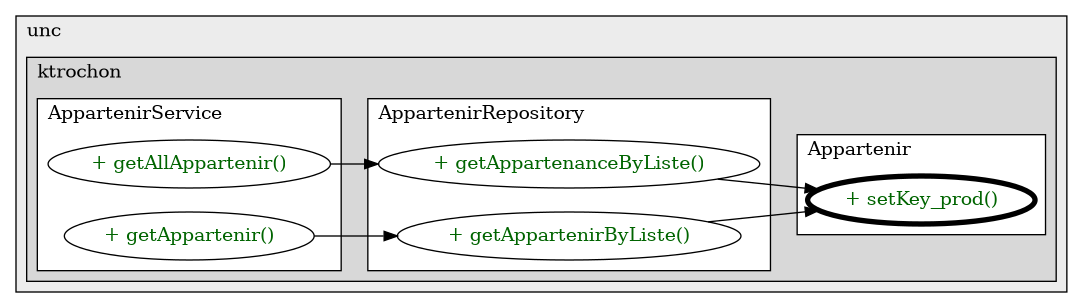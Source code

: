 @startuml

/' diagram meta data start
config=CallConfiguration;
{
  "rootMethod": "nc.unc.ktrochon.pocketlist.entity.Appartenir#setKey_prod(int)",
  "projectClassification": {
    "searchMode": "OpenProject", // OpenProject, AllProjects
    "includedProjects": "",
    "pathEndKeywords": "*.impl",
    "isClientPath": "",
    "isClientName": "",
    "isTestPath": "",
    "isTestName": "",
    "isMappingPath": "",
    "isMappingName": "",
    "isDataAccessPath": "",
    "isDataAccessName": "",
    "isDataStructurePath": "",
    "isDataStructureName": "",
    "isInterfaceStructuresPath": "",
    "isInterfaceStructuresName": "",
    "isEntryPointPath": "",
    "isEntryPointName": "",
    "treatFinalFieldsAsMandatory": false
  },
  "graphRestriction": {
    "classPackageExcludeFilter": "",
    "classPackageIncludeFilter": "",
    "classNameExcludeFilter": "",
    "classNameIncludeFilter": "",
    "methodNameExcludeFilter": "",
    "methodNameIncludeFilter": "",
    "removeByInheritance": "", // inheritance/annotation based filtering is done in a second step
    "removeByAnnotation": "",
    "removeByClassPackage": "", // cleanup the graph after inheritance/annotation based filtering is done
    "removeByClassName": "",
    "cutMappings": false,
    "cutEnum": true,
    "cutTests": true,
    "cutClient": true,
    "cutDataAccess": true,
    "cutInterfaceStructures": true,
    "cutDataStructures": true,
    "cutGetterAndSetter": true,
    "cutConstructors": true
  },
  "graphTraversal": {
    "forwardDepth": 3,
    "backwardDepth": 3,
    "classPackageExcludeFilter": "",
    "classPackageIncludeFilter": "",
    "classNameExcludeFilter": "",
    "classNameIncludeFilter": "",
    "methodNameExcludeFilter": "",
    "methodNameIncludeFilter": "",
    "hideMappings": false,
    "hideDataStructures": false,
    "hidePrivateMethods": true,
    "hideInterfaceCalls": true, // indirection: implementation -> interface (is hidden) -> implementation
    "onlyShowApplicationEntryPoints": false, // root node is included
    "useMethodCallsForStructureDiagram": "ForwardOnly" // ForwardOnly, BothDirections, No
  },
  "details": {
    "aggregation": "GroupByClass", // ByClass, GroupByClass, None
    "showMethodParametersTypes": false,
    "showMethodParametersNames": false,
    "showMethodReturnType": false,
    "showPackageLevels": 2,
    "showCallOrder": false,
    "edgeMode": "MethodsOnly", // TypesOnly, MethodsOnly, TypesAndMethods, MethodsAndDirectTypeUsage
    "showDetailedClassStructure": false
  },
  "rootClass": "nc.unc.ktrochon.pocketlist.entity.Appartenir",
  "extensionCallbackMethod": "" // qualified.class.name#methodName - signature: public static String method(String)
}
diagram meta data end '/



digraph g {
    rankdir="LR"
    splines=polyline
    

'nodes 
subgraph cluster_115946 { 
   	label=unc
	labeljust=l
	fillcolor="#ececec"
	style=filled
   
   subgraph cluster_949228562 { 
   	label=ktrochon
	labeljust=l
	fillcolor="#d8d8d8"
	style=filled
   
   subgraph cluster_320573196 { 
   	label=Appartenir
	labeljust=l
	fillcolor=white
	style=filled
   
   Appartenir165667126XXXsetKey_prod104431[
	label="+ setKey_prod()"
	style=filled
	fillcolor=white
	tooltip="Appartenir

null"
	penwidth=4
	fontcolor=darkgreen
];
} 

subgraph cluster_596400111 { 
   	label=AppartenirRepository
	labeljust=l
	fillcolor=white
	style=filled
   
   AppartenirRepository886306589XXXgetAppartenanceByListe104431[
	label="+ getAppartenanceByListe()"
	style=filled
	fillcolor=white
	tooltip="AppartenirRepository

null"
	fontcolor=darkgreen
];

AppartenirRepository886306589XXXgetAppartenirByListe515322732[
	label="+ getAppartenirByListe()"
	style=filled
	fillcolor=white
	tooltip="AppartenirRepository

null"
	fontcolor=darkgreen
];
} 

subgraph cluster_883855765 { 
   	label=AppartenirService
	labeljust=l
	fillcolor=white
	style=filled
   
   AppartenirService121729986XXXgetAllAppartenir1231651276[
	label="+ getAllAppartenir()"
	style=filled
	fillcolor=white
	tooltip="AppartenirService

null"
	fontcolor=darkgreen
];

AppartenirService121729986XXXgetAppartenir1342706769[
	label="+ getAppartenir()"
	style=filled
	fillcolor=white
	tooltip="AppartenirService

null"
	fontcolor=darkgreen
];
} 
} 
} 

'edges    
AppartenirRepository886306589XXXgetAppartenanceByListe104431 -> Appartenir165667126XXXsetKey_prod104431;
AppartenirRepository886306589XXXgetAppartenirByListe515322732 -> Appartenir165667126XXXsetKey_prod104431;
AppartenirService121729986XXXgetAllAppartenir1231651276 -> AppartenirRepository886306589XXXgetAppartenanceByListe104431;
AppartenirService121729986XXXgetAppartenir1342706769 -> AppartenirRepository886306589XXXgetAppartenirByListe515322732;
    
}
@enduml